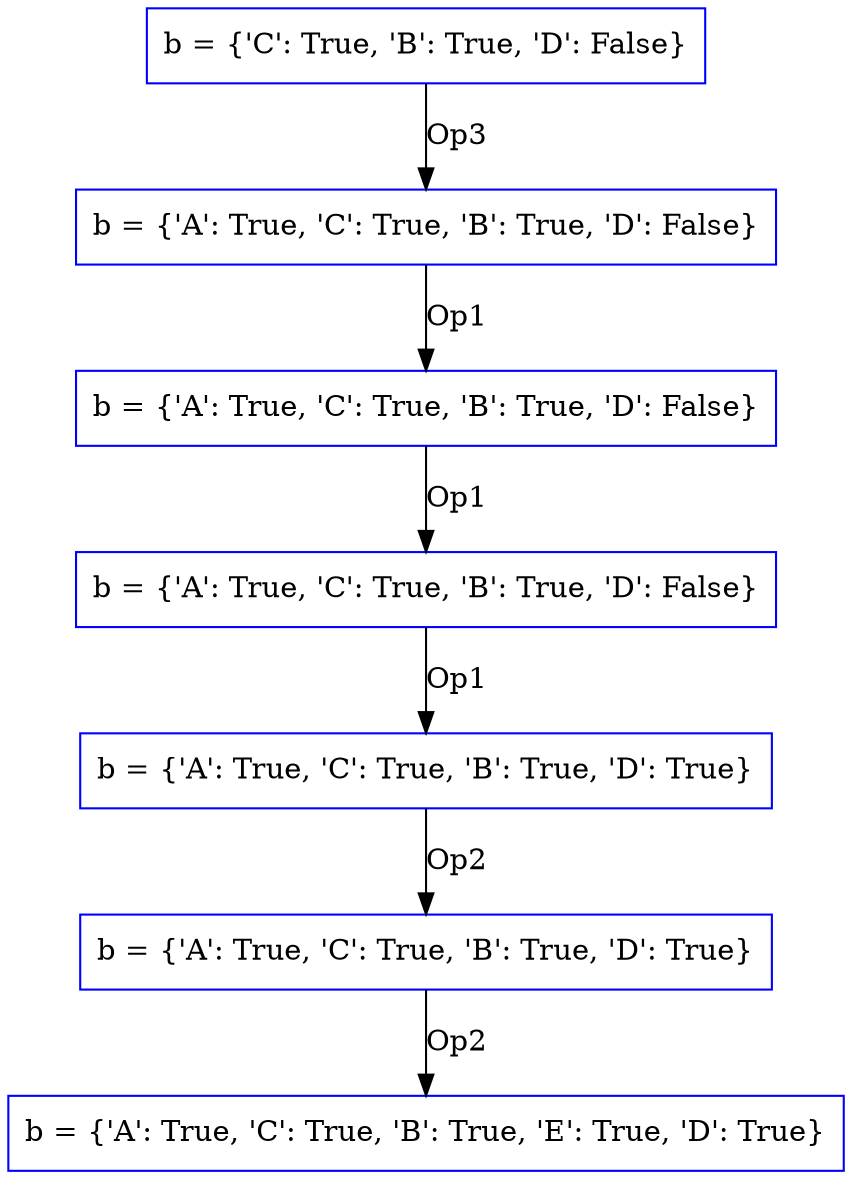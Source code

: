 digraph execTree {
	b_0 [label="b = {'C': True, 'B': True, 'D': False}", shape=box, color=blue]
	b_1 [label="b = {'A': True, 'C': True, 'B': True, 'D': False}", shape=box, color=blue]
	b_0 -> b_1[label="Op3"]
	b_2 [label="b = {'A': True, 'C': True, 'B': True, 'D': False}", shape=box, color=blue]
	b_1 -> b_2[label="Op1"]
	b_3 [label="b = {'A': True, 'C': True, 'B': True, 'D': False}", shape=box, color=blue]
	b_2 -> b_3[label="Op1"]
	b_4 [label="b = {'A': True, 'C': True, 'B': True, 'D': True}", shape=box, color=blue]
	b_3 -> b_4[label="Op1"]
	b_5 [label="b = {'A': True, 'C': True, 'B': True, 'D': True}", shape=box, color=blue]
	b_4 -> b_5[label="Op2"]
	b_6 [label="b = {'A': True, 'C': True, 'B': True, 'E': True, 'D': True}", shape=box, color=blue]
	b_5 -> b_6[label="Op2"]
}